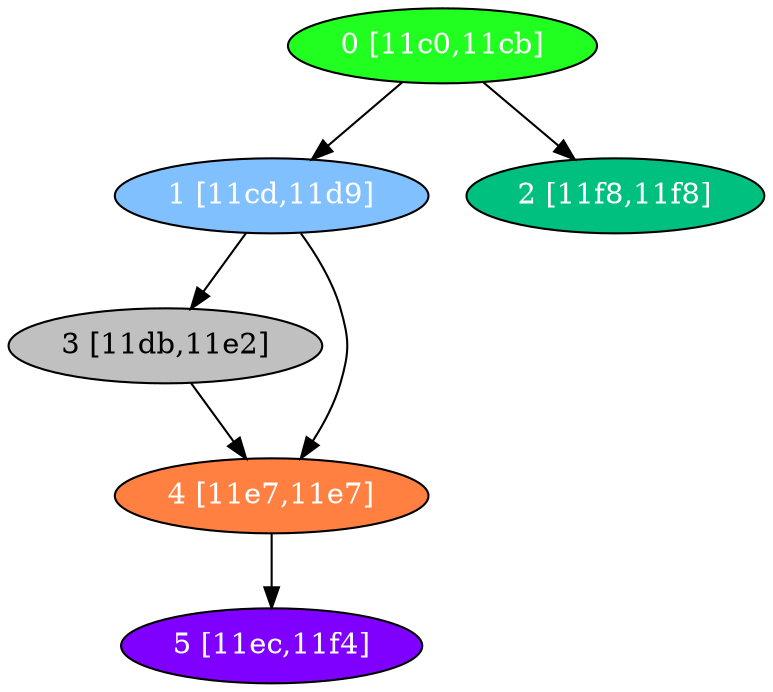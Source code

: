 diGraph server{
	server_0  [style=filled fillcolor="#20FF20" fontcolor="#ffffff" shape=oval label="0 [11c0,11cb]"]
	server_1  [style=filled fillcolor="#80C0FF" fontcolor="#ffffff" shape=oval label="1 [11cd,11d9]"]
	server_2  [style=filled fillcolor="#00C080" fontcolor="#ffffff" shape=oval label="2 [11f8,11f8]"]
	server_3  [style=filled fillcolor="#C0C0C0" fontcolor="#000000" shape=oval label="3 [11db,11e2]"]
	server_4  [style=filled fillcolor="#FF8040" fontcolor="#ffffff" shape=oval label="4 [11e7,11e7]"]
	server_5  [style=filled fillcolor="#8000FF" fontcolor="#ffffff" shape=oval label="5 [11ec,11f4]"]

	server_0 -> server_1
	server_0 -> server_2
	server_1 -> server_3
	server_1 -> server_4
	server_3 -> server_4
	server_4 -> server_5
}